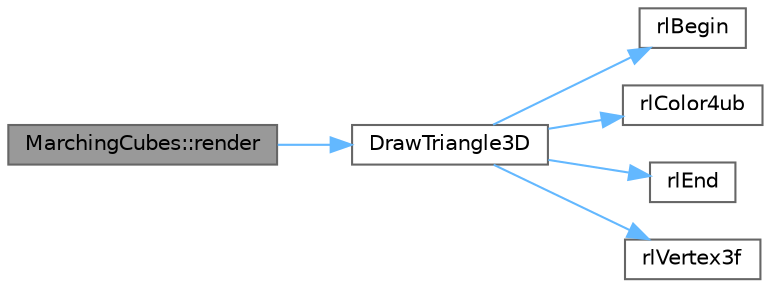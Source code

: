 digraph "MarchingCubes::render"
{
 // LATEX_PDF_SIZE
  bgcolor="transparent";
  edge [fontname=Helvetica,fontsize=10,labelfontname=Helvetica,labelfontsize=10];
  node [fontname=Helvetica,fontsize=10,shape=box,height=0.2,width=0.4];
  rankdir="LR";
  Node1 [id="Node000001",label="MarchingCubes::render",height=0.2,width=0.4,color="gray40", fillcolor="grey60", style="filled", fontcolor="black",tooltip=" "];
  Node1 -> Node2 [id="edge1_Node000001_Node000002",color="steelblue1",style="solid",tooltip=" "];
  Node2 [id="Node000002",label="DrawTriangle3D",height=0.2,width=0.4,color="grey40", fillcolor="white", style="filled",URL="$_old_2_classes_2lib_2rmodels_8c.html#a32aca978cffa349aebcea204c3930f0c",tooltip=" "];
  Node2 -> Node3 [id="edge2_Node000002_Node000003",color="steelblue1",style="solid",tooltip=" "];
  Node3 [id="Node000003",label="rlBegin",height=0.2,width=0.4,color="grey40", fillcolor="white", style="filled",URL="$_classes_2lib_2raylib_2src_2rlgl_8h.html#a9b5d5ccff4766025b1c4503f9abb958c",tooltip=" "];
  Node2 -> Node4 [id="edge3_Node000002_Node000004",color="steelblue1",style="solid",tooltip=" "];
  Node4 [id="Node000004",label="rlColor4ub",height=0.2,width=0.4,color="grey40", fillcolor="white", style="filled",URL="$_classes_2lib_2raylib_2src_2rlgl_8h.html#acde23fe95db450a4e52a1032ce800a39",tooltip=" "];
  Node2 -> Node5 [id="edge4_Node000002_Node000005",color="steelblue1",style="solid",tooltip=" "];
  Node5 [id="Node000005",label="rlEnd",height=0.2,width=0.4,color="grey40", fillcolor="white", style="filled",URL="$_classes_2lib_2raylib_2src_2rlgl_8h.html#a19048aba72ae93e44ba38ad39cbeea3c",tooltip=" "];
  Node2 -> Node6 [id="edge5_Node000002_Node000006",color="steelblue1",style="solid",tooltip=" "];
  Node6 [id="Node000006",label="rlVertex3f",height=0.2,width=0.4,color="grey40", fillcolor="white", style="filled",URL="$_classes_2lib_2raylib_2src_2rlgl_8h.html#a5912b8882c7a10ad020ecfbcc8850877",tooltip=" "];
}
